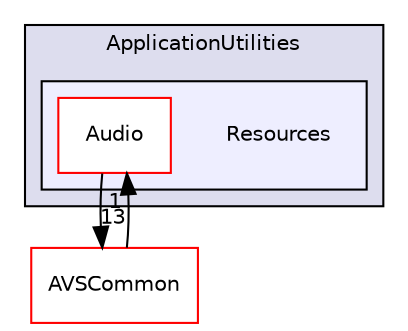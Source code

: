 digraph "/workplace/avs-device-sdk/ApplicationUtilities/Resources" {
  compound=true
  node [ fontsize="10", fontname="Helvetica"];
  edge [ labelfontsize="10", labelfontname="Helvetica"];
  subgraph clusterdir_748b5abbb33df61eda67007924a1a0cb {
    graph [ bgcolor="#ddddee", pencolor="black", label="ApplicationUtilities" fontname="Helvetica", fontsize="10", URL="dir_748b5abbb33df61eda67007924a1a0cb.html"]
  subgraph clusterdir_64fbf9e5512ec11acc25e4f2d433d2a3 {
    graph [ bgcolor="#eeeeff", pencolor="black", label="" URL="dir_64fbf9e5512ec11acc25e4f2d433d2a3.html"];
    dir_64fbf9e5512ec11acc25e4f2d433d2a3 [shape=plaintext label="Resources"];
    dir_3d91e97c9556b93865bb7c5dee8d4e5e [shape=box label="Audio" color="red" fillcolor="white" style="filled" URL="dir_3d91e97c9556b93865bb7c5dee8d4e5e.html"];
  }
  }
  dir_13e65effb2bde530b17b3d5eefcd0266 [shape=box label="AVSCommon" fillcolor="white" style="filled" color="red" URL="dir_13e65effb2bde530b17b3d5eefcd0266.html"];
  dir_3d91e97c9556b93865bb7c5dee8d4e5e->dir_13e65effb2bde530b17b3d5eefcd0266 [headlabel="13", labeldistance=1.5 headhref="dir_000128_000017.html"];
  dir_13e65effb2bde530b17b3d5eefcd0266->dir_3d91e97c9556b93865bb7c5dee8d4e5e [headlabel="1", labeldistance=1.5 headhref="dir_000017_000128.html"];
}
